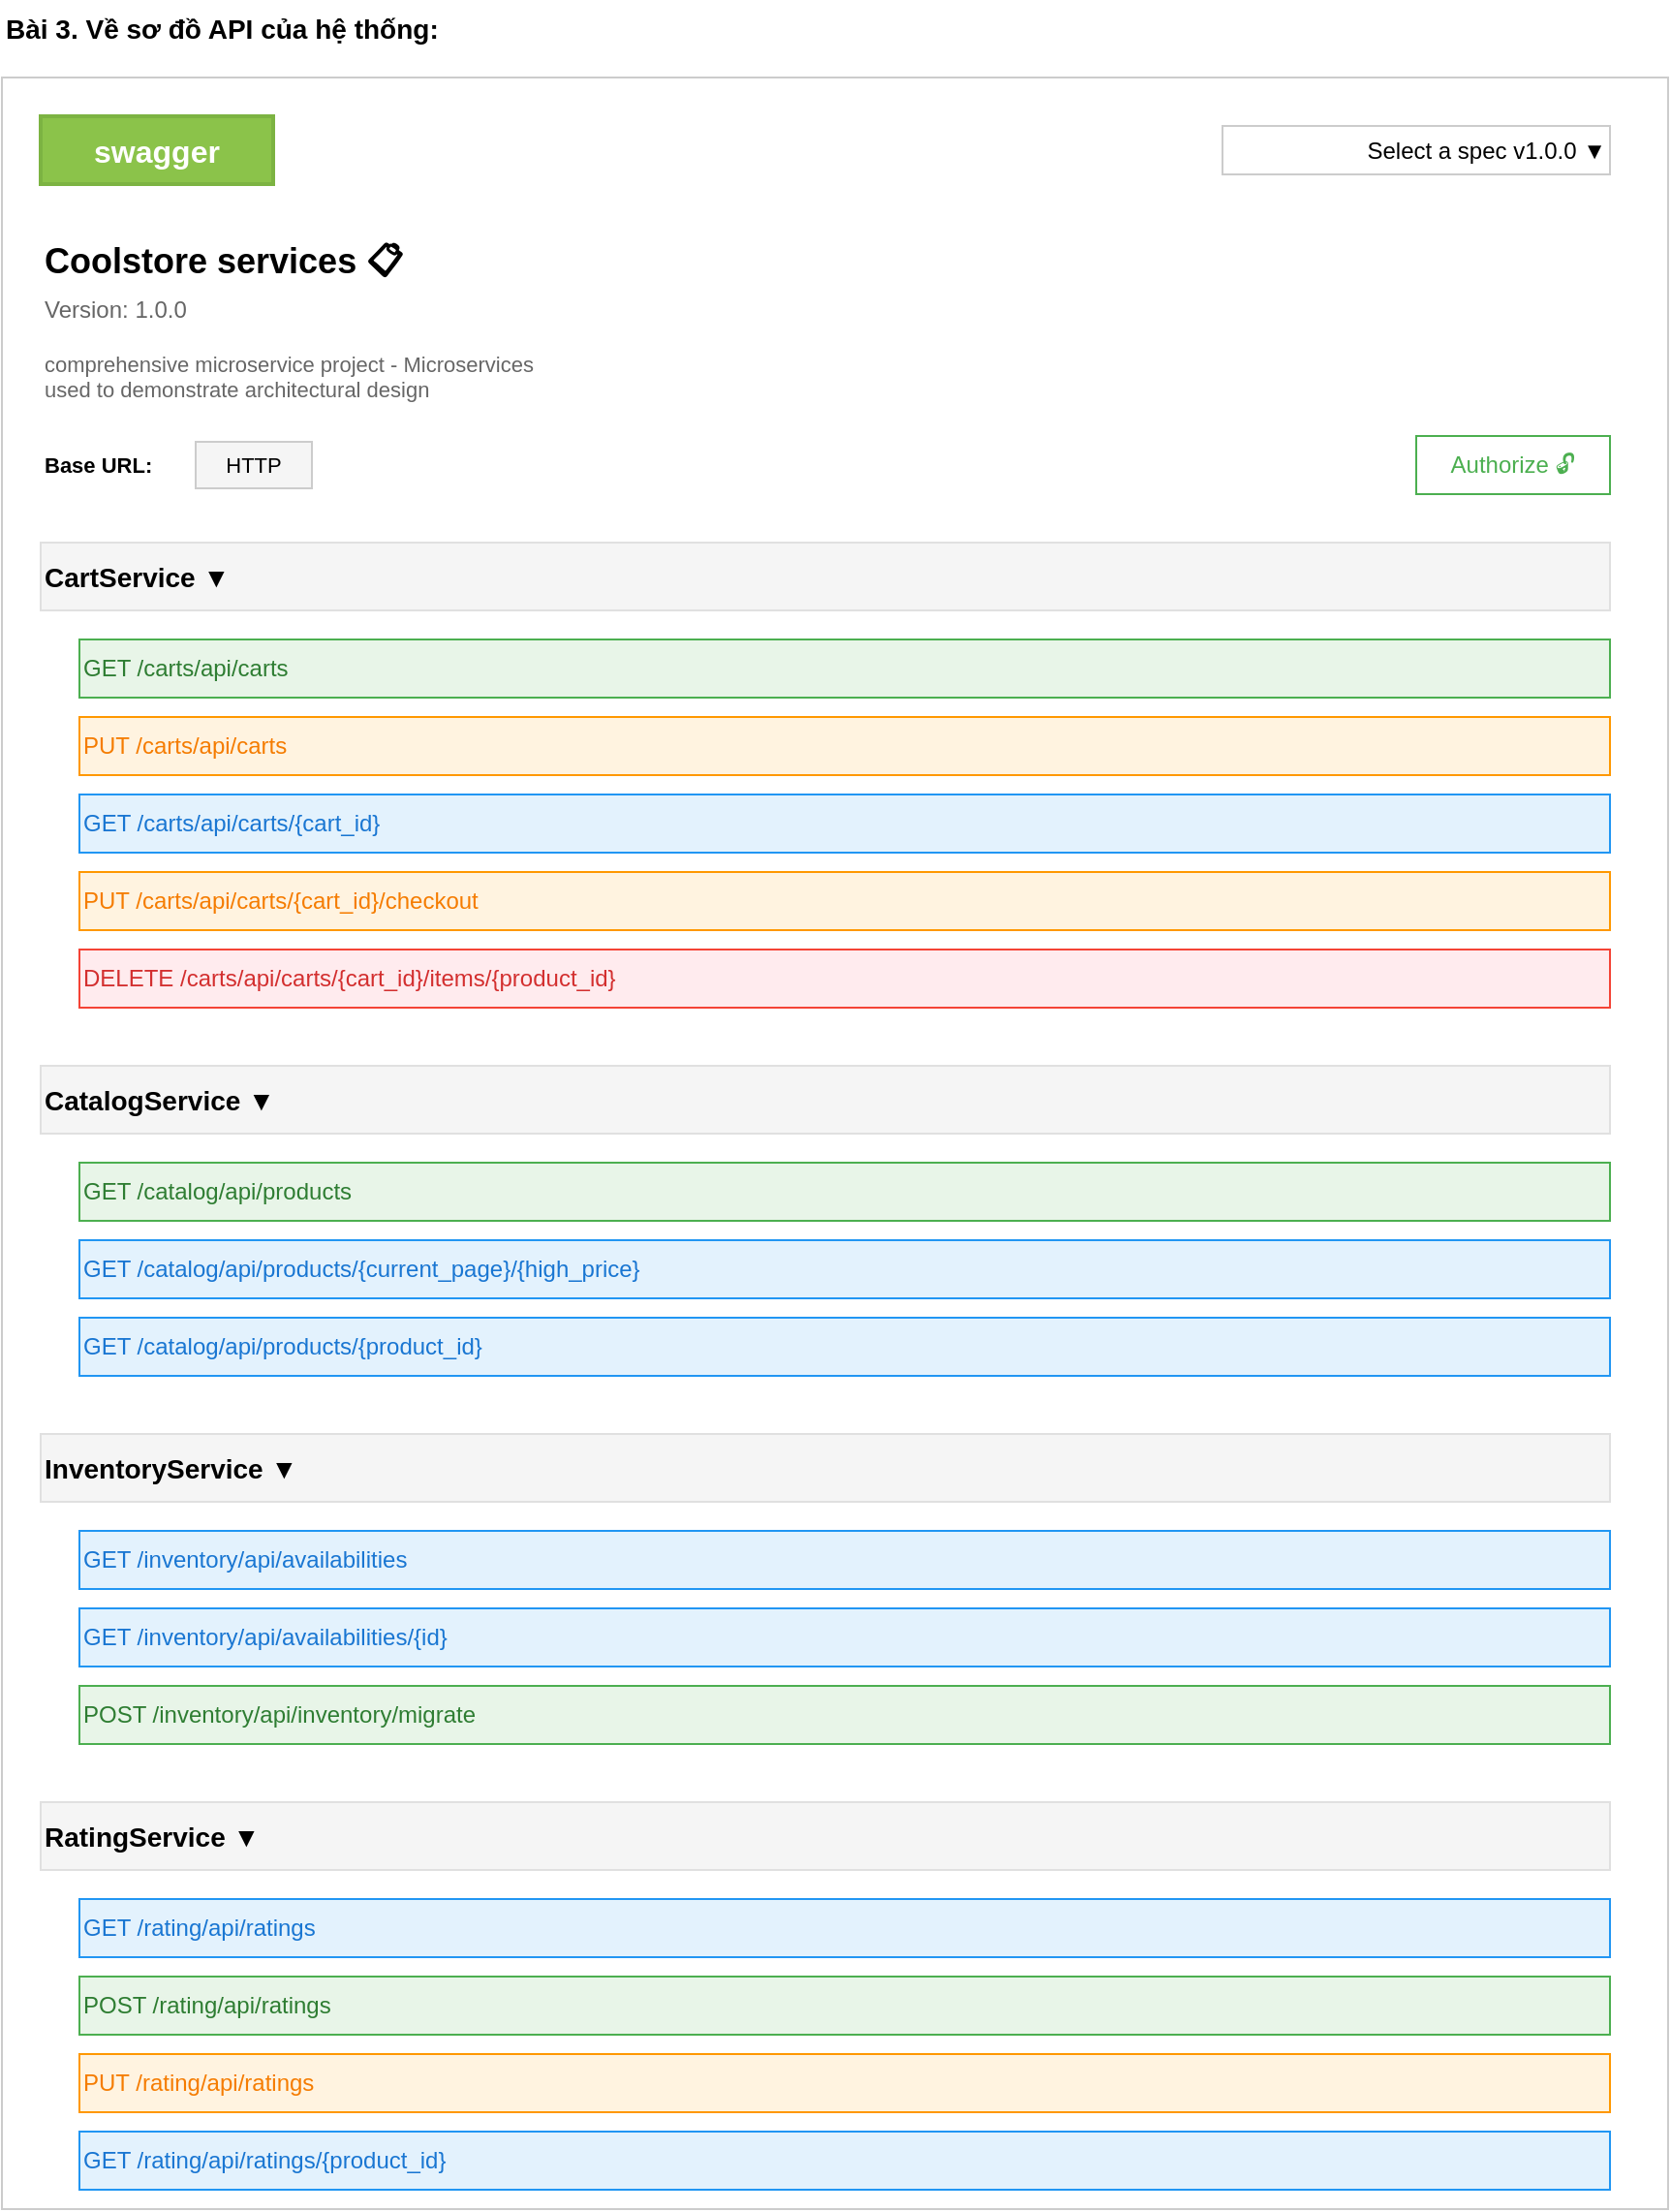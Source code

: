 <mxfile version="28.2.5">
  <diagram name="Swagger API Documentation" id="IU9rHaqwz2ZFtX1YNZIW">
    <mxGraphModel grid="1" page="1" gridSize="10" guides="1" tooltips="1" connect="1" arrows="1" fold="1" pageScale="1" pageWidth="827" pageHeight="1169" math="0" shadow="0">
      <root>
        <mxCell id="0" />
        <mxCell id="1" parent="0" />
        <mxCell id="1oscC7lnsUJ-T-vnl58a-1" value="Bài 3. Về sơ đồ API của hệ thống:" style="text;html=1;strokeColor=none;fillColor=none;align=left;verticalAlign=middle;whiteSpace=wrap;rounded=0;fontSize=14;fontStyle=1;" vertex="1" parent="1">
          <mxGeometry x="20" y="20" width="400" height="30" as="geometry" />
        </mxCell>
        <mxCell id="1oscC7lnsUJ-T-vnl58a-2" value="" style="rounded=5;whiteSpace=wrap;html=1;strokeColor=#CCCCCC;strokeWidth=1;fillColor=#FFFFFF;" vertex="1" parent="1">
          <mxGeometry x="20" y="60" width="860" height="1100" as="geometry" />
        </mxCell>
        <mxCell id="1oscC7lnsUJ-T-vnl58a-3" value="swagger" style="rounded=3;whiteSpace=wrap;html=1;strokeColor=#7CB342;strokeWidth=2;fillColor=#8BC34A;fontColor=#FFFFFF;fontSize=16;fontStyle=1;" vertex="1" parent="1">
          <mxGeometry x="40" y="80" width="120" height="35" as="geometry" />
        </mxCell>
        <mxCell id="1oscC7lnsUJ-T-vnl58a-4" value="Select a spec    v1.0.0 ▼" style="rounded=3;whiteSpace=wrap;html=1;strokeColor=#CCCCCC;strokeWidth=1;fillColor=#FFFFFF;fontSize=12;align=right;" vertex="1" parent="1">
          <mxGeometry x="650" y="85" width="200" height="25" as="geometry" />
        </mxCell>
        <mxCell id="1oscC7lnsUJ-T-vnl58a-5" value="Coolstore services 📋" style="text;html=1;strokeColor=none;fillColor=none;align=left;verticalAlign=middle;whiteSpace=wrap;rounded=0;fontSize=18;fontStyle=1;" vertex="1" parent="1">
          <mxGeometry x="40" y="140" width="300" height="30" as="geometry" />
        </mxCell>
        <mxCell id="1oscC7lnsUJ-T-vnl58a-6" value="Version: 1.0.0" style="text;html=1;strokeColor=none;fillColor=none;align=left;verticalAlign=middle;whiteSpace=wrap;rounded=0;fontSize=12;fontColor=#666666;" vertex="1" parent="1">
          <mxGeometry x="40" y="170" width="200" height="20" as="geometry" />
        </mxCell>
        <mxCell id="1oscC7lnsUJ-T-vnl58a-7" value="comprehensive microservice project - Microservices&#xa;used to demonstrate architectural design" style="text;html=1;strokeColor=none;fillColor=none;align=left;verticalAlign=top;whiteSpace=wrap;rounded=0;fontSize=11;fontColor=#666666;" vertex="1" parent="1">
          <mxGeometry x="40" y="195" width="400" height="40" as="geometry" />
        </mxCell>
        <mxCell id="1oscC7lnsUJ-T-vnl58a-8" value="Base URL:" style="text;html=1;strokeColor=none;fillColor=none;align=left;verticalAlign=middle;whiteSpace=wrap;rounded=0;fontSize=11;fontStyle=1;" vertex="1" parent="1">
          <mxGeometry x="40" y="250" width="80" height="20" as="geometry" />
        </mxCell>
        <mxCell id="1oscC7lnsUJ-T-vnl58a-9" value="HTTP" style="rounded=2;whiteSpace=wrap;html=1;strokeColor=#CCCCCC;strokeWidth=1;fillColor=#F5F5F5;fontSize=11;" vertex="1" parent="1">
          <mxGeometry x="120" y="248" width="60" height="24" as="geometry" />
        </mxCell>
        <mxCell id="1oscC7lnsUJ-T-vnl58a-10" value="Authorize 🔓" style="rounded=3;whiteSpace=wrap;html=1;strokeColor=#4CAF50;strokeWidth=1;fillColor=#FFFFFF;fontColor=#4CAF50;fontSize=12;" vertex="1" parent="1">
          <mxGeometry x="750" y="245" width="100" height="30" as="geometry" />
        </mxCell>
        <mxCell id="1oscC7lnsUJ-T-vnl58a-11" value="CartService ▼" style="rounded=2;whiteSpace=wrap;html=1;strokeColor=#E0E0E0;strokeWidth=1;fillColor=#F5F5F5;fontSize=14;fontStyle=1;align=left;" vertex="1" parent="1">
          <mxGeometry x="40" y="300" width="810" height="35" as="geometry" />
        </mxCell>
        <mxCell id="1oscC7lnsUJ-T-vnl58a-12" value="GET    /carts/api/carts" style="rounded=3;whiteSpace=wrap;html=1;strokeColor=#4CAF50;strokeWidth=1;fillColor=#E8F5E8;fontColor=#2E7D32;fontSize=12;align=left;" vertex="1" parent="1">
          <mxGeometry x="60" y="350" width="790" height="30" as="geometry" />
        </mxCell>
        <mxCell id="1oscC7lnsUJ-T-vnl58a-13" value="PUT    /carts/api/carts" style="rounded=3;whiteSpace=wrap;html=1;strokeColor=#FF9800;strokeWidth=1;fillColor=#FFF3E0;fontColor=#F57C00;fontSize=12;align=left;" vertex="1" parent="1">
          <mxGeometry x="60" y="390" width="790" height="30" as="geometry" />
        </mxCell>
        <mxCell id="1oscC7lnsUJ-T-vnl58a-14" value="GET    /carts/api/carts/{cart_id}" style="rounded=3;whiteSpace=wrap;html=1;strokeColor=#2196F3;strokeWidth=1;fillColor=#E3F2FD;fontColor=#1976D2;fontSize=12;align=left;" vertex="1" parent="1">
          <mxGeometry x="60" y="430" width="790" height="30" as="geometry" />
        </mxCell>
        <mxCell id="1oscC7lnsUJ-T-vnl58a-15" value="PUT    /carts/api/carts/{cart_id}/checkout" style="rounded=3;whiteSpace=wrap;html=1;strokeColor=#FF9800;strokeWidth=1;fillColor=#FFF3E0;fontColor=#F57C00;fontSize=12;align=left;" vertex="1" parent="1">
          <mxGeometry x="60" y="470" width="790" height="30" as="geometry" />
        </mxCell>
        <mxCell id="1oscC7lnsUJ-T-vnl58a-16" value="DELETE    /carts/api/carts/{cart_id}/items/{product_id}" style="rounded=3;whiteSpace=wrap;html=1;strokeColor=#F44336;strokeWidth=1;fillColor=#FFEBEE;fontColor=#D32F2F;fontSize=12;align=left;" vertex="1" parent="1">
          <mxGeometry x="60" y="510" width="790" height="30" as="geometry" />
        </mxCell>
        <mxCell id="1oscC7lnsUJ-T-vnl58a-17" value="CatalogService ▼" style="rounded=2;whiteSpace=wrap;html=1;strokeColor=#E0E0E0;strokeWidth=1;fillColor=#F5F5F5;fontSize=14;fontStyle=1;align=left;" vertex="1" parent="1">
          <mxGeometry x="40" y="570" width="810" height="35" as="geometry" />
        </mxCell>
        <mxCell id="1oscC7lnsUJ-T-vnl58a-18" value="GET    /catalog/api/products" style="rounded=3;whiteSpace=wrap;html=1;strokeColor=#4CAF50;strokeWidth=1;fillColor=#E8F5E8;fontColor=#2E7D32;fontSize=12;align=left;" vertex="1" parent="1">
          <mxGeometry x="60" y="620" width="790" height="30" as="geometry" />
        </mxCell>
        <mxCell id="1oscC7lnsUJ-T-vnl58a-19" value="GET    /catalog/api/products/{current_page}/{high_price}" style="rounded=3;whiteSpace=wrap;html=1;strokeColor=#2196F3;strokeWidth=1;fillColor=#E3F2FD;fontColor=#1976D2;fontSize=12;align=left;" vertex="1" parent="1">
          <mxGeometry x="60" y="660" width="790" height="30" as="geometry" />
        </mxCell>
        <mxCell id="1oscC7lnsUJ-T-vnl58a-20" value="GET    /catalog/api/products/{product_id}" style="rounded=3;whiteSpace=wrap;html=1;strokeColor=#2196F3;strokeWidth=1;fillColor=#E3F2FD;fontColor=#1976D2;fontSize=12;align=left;" vertex="1" parent="1">
          <mxGeometry x="60" y="700" width="790" height="30" as="geometry" />
        </mxCell>
        <mxCell id="1oscC7lnsUJ-T-vnl58a-21" value="InventoryService ▼" style="rounded=2;whiteSpace=wrap;html=1;strokeColor=#E0E0E0;strokeWidth=1;fillColor=#F5F5F5;fontSize=14;fontStyle=1;align=left;" vertex="1" parent="1">
          <mxGeometry x="40" y="760" width="810" height="35" as="geometry" />
        </mxCell>
        <mxCell id="1oscC7lnsUJ-T-vnl58a-22" value="GET    /inventory/api/availabilities" style="rounded=3;whiteSpace=wrap;html=1;strokeColor=#2196F3;strokeWidth=1;fillColor=#E3F2FD;fontColor=#1976D2;fontSize=12;align=left;" vertex="1" parent="1">
          <mxGeometry x="60" y="810" width="790" height="30" as="geometry" />
        </mxCell>
        <mxCell id="1oscC7lnsUJ-T-vnl58a-23" value="GET    /inventory/api/availabilities/{id}" style="rounded=3;whiteSpace=wrap;html=1;strokeColor=#2196F3;strokeWidth=1;fillColor=#E3F2FD;fontColor=#1976D2;fontSize=12;align=left;" vertex="1" parent="1">
          <mxGeometry x="60" y="850" width="790" height="30" as="geometry" />
        </mxCell>
        <mxCell id="1oscC7lnsUJ-T-vnl58a-24" value="POST    /inventory/api/inventory/migrate" style="rounded=3;whiteSpace=wrap;html=1;strokeColor=#4CAF50;strokeWidth=1;fillColor=#E8F5E8;fontColor=#2E7D32;fontSize=12;align=left;" vertex="1" parent="1">
          <mxGeometry x="60" y="890" width="790" height="30" as="geometry" />
        </mxCell>
        <mxCell id="1oscC7lnsUJ-T-vnl58a-25" value="RatingService ▼" style="rounded=2;whiteSpace=wrap;html=1;strokeColor=#E0E0E0;strokeWidth=1;fillColor=#F5F5F5;fontSize=14;fontStyle=1;align=left;" vertex="1" parent="1">
          <mxGeometry x="40" y="950" width="810" height="35" as="geometry" />
        </mxCell>
        <mxCell id="1oscC7lnsUJ-T-vnl58a-26" value="GET    /rating/api/ratings" style="rounded=3;whiteSpace=wrap;html=1;strokeColor=#2196F3;strokeWidth=1;fillColor=#E3F2FD;fontColor=#1976D2;fontSize=12;align=left;" vertex="1" parent="1">
          <mxGeometry x="60" y="1000" width="790" height="30" as="geometry" />
        </mxCell>
        <mxCell id="1oscC7lnsUJ-T-vnl58a-27" value="POST    /rating/api/ratings" style="rounded=3;whiteSpace=wrap;html=1;strokeColor=#4CAF50;strokeWidth=1;fillColor=#E8F5E8;fontColor=#2E7D32;fontSize=12;align=left;" vertex="1" parent="1">
          <mxGeometry x="60" y="1040" width="790" height="30" as="geometry" />
        </mxCell>
        <mxCell id="1oscC7lnsUJ-T-vnl58a-28" value="PUT    /rating/api/ratings" style="rounded=3;whiteSpace=wrap;html=1;strokeColor=#FF9800;strokeWidth=1;fillColor=#FFF3E0;fontColor=#F57C00;fontSize=12;align=left;" vertex="1" parent="1">
          <mxGeometry x="60" y="1080" width="790" height="30" as="geometry" />
        </mxCell>
        <mxCell id="1oscC7lnsUJ-T-vnl58a-29" value="GET    /rating/api/ratings/{product_id}" style="rounded=3;whiteSpace=wrap;html=1;strokeColor=#2196F3;strokeWidth=1;fillColor=#E3F2FD;fontColor=#1976D2;fontSize=12;align=left;" vertex="1" parent="1">
          <mxGeometry x="60" y="1120" width="790" height="30" as="geometry" />
        </mxCell>
      </root>
    </mxGraphModel>
  </diagram>
</mxfile>
